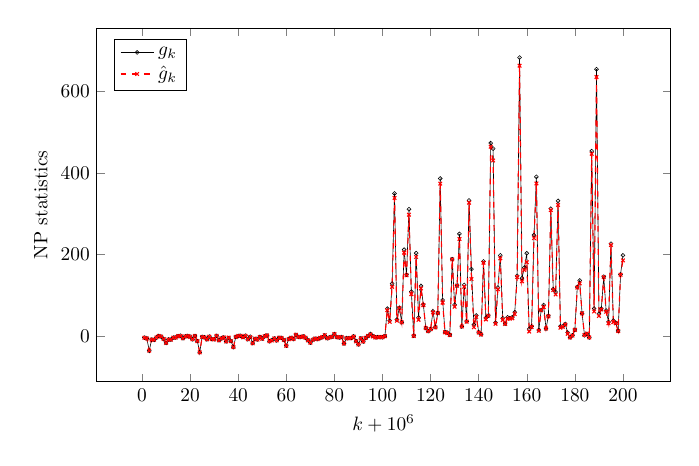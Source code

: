 \begin{tikzpicture}[scale=0.7, ]
\begin{axis}[legend pos = {north west}, ylabel = {NP statistics}, xlabel = {$k+10^6$},
width=12cm,
height=8cm,
]\addplot [mark = o,mark size = 1.0, black,style={line width=0.3pt}]coordinates {
(1.0, -2.777)
(2.0, -4.505)
(3.0, -34.717)
(4.0, -7.72)
(5.0, -8.288)
(6.0, -2.495)
(7.0, 1.346)
(8.0, -0.434)
(9.0, -6.253)
(10.0, -15.738)
(11.0, -7.454)
(12.0, -7.68)
(13.0, -2.592)
(14.0, -2.552)
(15.0, 0.93)
(16.0, 1.89)
(17.0, -4.342)
(18.0, 0.486)
(19.0, 1.323)
(20.0, -0.26)
(21.0, -6.703)
(22.0, 1.229)
(23.0, -11.091)
(24.0, -38.702)
(25.0, -0.682)
(26.0, -1.591)
(27.0, -7.072)
(28.0, -0.059)
(29.0, -5.969)
(30.0, -6.692)
(31.0, 1.549)
(32.0, -9.074)
(33.0, -4.42)
(34.0, -2.519)
(35.0, -11.959)
(36.0, -3.886)
(37.0, -11.257)
(38.0, -26.041)
(39.0, -0.987)
(40.0, 1.371)
(41.0, 1.725)
(42.0, -1.049)
(43.0, 2.004)
(44.0, -6.845)
(45.0, -0.558)
(46.0, -16.035)
(47.0, -5.696)
(48.0, -7.096)
(49.0, -0.959)
(50.0, -5.115)
(51.0, 0.469)
(52.0, 2.436)
(53.0, -11.526)
(54.0, -8.766)
(55.0, -4.608)
(56.0, -9.576)
(57.0, -2.881)
(58.0, -3.347)
(59.0, -8.589)
(60.0, -22.42)
(61.0, -6.043)
(62.0, -3.014)
(63.0, -6.13)
(64.0, 4.175)
(65.0, -1.026)
(66.0, -1.425)
(67.0, 0.217)
(68.0, -2.847)
(69.0, -8.963)
(70.0, -14.876)
(71.0, -7.885)
(72.0, -5.158)
(73.0, -6.236)
(74.0, -4.361)
(75.0, -1.789)
(76.0, 2.683)
(77.0, -4.354)
(78.0, -2.377)
(79.0, -0.554)
(80.0, 5.922)
(81.0, -1.299)
(82.0, -2.479)
(83.0, -1.186)
(84.0, -17.19)
(85.0, -3.782)
(86.0, -3.888)
(87.0, -3.444)
(88.0, 0.221)
(89.0, -11.304)
(90.0, -19.292)
(91.0, -4.6)
(92.0, -12.26)
(93.0, -3.641)
(94.0, 1.104)
(95.0, 6.08)
(96.0, 1.283)
(97.0, -2.097)
(98.0, -1.535)
(99.0, -1.621)
(100.0, -2.037)
(101.0, 0.735)
(102.0, 68.168)
(103.0, 38.667)
(104.0, 129.256)
(105.0, 349.676)
(106.0, 41.301)
(107.0, 69.996)
(108.0, 34.954)
(109.0, 212.244)
(110.0, 150.733)
(111.0, 311.124)
(112.0, 109.707)
(113.0, 2.037)
(114.0, 203.818)
(115.0, 46.373)
(116.0, 123.462)
(117.0, 77.582)
(118.0, 20.551)
(119.0, 13.061)
(120.0, 17.427)
(121.0, 61.521)
(122.0, 22.946)
(123.0, 57.418)
(124.0, 386.232)
(125.0, 89.23)
(126.0, 10.751)
(127.0, 9.27)
(128.0, 3.919)
(129.0, 189.202)
(130.0, 77.318)
(131.0, 124.533)
(132.0, 250.831)
(133.0, 24.386)
(134.0, 126.161)
(135.0, 37.271)
(136.0, 332.603)
(137.0, 164.792)
(138.0, 29.176)
(139.0, 51.601)
(140.0, 10.562)
(141.0, 5.312)
(142.0, 183.413)
(143.0, 45.736)
(144.0, 50.863)
(145.0, 472.758)
(146.0, 459.219)
(147.0, 33.645)
(148.0, 119.559)
(149.0, 198.462)
(150.0, 44.667)
(151.0, 31.234)
(152.0, 46.854)
(153.0, 44.943)
(154.0, 47.377)
(155.0, 59.542)
(156.0, 148.32)
(157.0, 681.873)
(158.0, 142.579)
(159.0, 168.526)
(160.0, 203.367)
(161.0, 18.227)
(162.0, 24.641)
(163.0, 247.886)
(164.0, 390.342)
(165.0, 15.683)
(166.0, 64.602)
(167.0, 76.902)
(168.0, 19.306)
(169.0, 50.572)
(170.0, 312.372)
(171.0, 115.503)
(172.0, 108.757)
(173.0, 331.649)
(174.0, 24.856)
(175.0, 25.069)
(176.0, 30.744)
(177.0, 9.771)
(178.0, -2.192)
(179.0, 3.074)
(180.0, 16.209)
(181.0, 121.109)
(182.0, 137.064)
(183.0, 56.303)
(184.0, 2.975)
(185.0, 6.431)
(186.0, -2.318)
(187.0, 453.177)
(188.0, 68.468)
(189.0, 653.38)
(190.0, 55.524)
(191.0, 67.854)
(192.0, 146.25)
(193.0, 63.264)
(194.0, 35.648)
(195.0, 226.839)
(196.0, 38.888)
(197.0, 33.476)
(198.0, 13.79)
(199.0, 151.653)
(200.0, 198.398)
};
\addlegendentry{$g_{k}$}
\addplot [mark = x, mark size = 1.3, dashed,red, style={line width=0.6pt}]coordinates {
(1.0, -2.899)
(2.0, -4.685)
(3.0, -34.475)
(4.0, -7.554)
(5.0, -7.848)
(6.0, -2.335)
(7.0, 1.369)
(8.0, -0.258)
(9.0, -6.02)
(10.0, -15.512)
(11.0, -7.423)
(12.0, -7.837)
(13.0, -2.845)
(14.0, -2.603)
(15.0, 1.001)
(16.0, 1.349)
(17.0, -4.209)
(18.0, 0.217)
(19.0, 1.31)
(20.0, -0.775)
(21.0, -6.599)
(22.0, 1.261)
(23.0, -11.213)
(24.0, -38.634)
(25.0, -1.209)
(26.0, -2.362)
(27.0, -6.697)
(28.0, -0.426)
(29.0, -6.08)
(30.0, -7.041)
(31.0, 1.614)
(32.0, -9.106)
(33.0, -4.55)
(34.0, -2.263)
(35.0, -12.006)
(36.0, -2.702)
(37.0, -11.277)
(38.0, -25.819)
(39.0, -1.063)
(40.0, 1.567)
(41.0, 1.816)
(42.0, -1.831)
(43.0, 1.707)
(44.0, -6.709)
(45.0, -1.53)
(46.0, -16.593)
(47.0, -5.239)
(48.0, -7.502)
(49.0, -1.526)
(50.0, -5.587)
(51.0, 0.565)
(52.0, 2.747)
(53.0, -11.701)
(54.0, -9.814)
(55.0, -4.522)
(56.0, -9.494)
(57.0, -3.011)
(58.0, -3.658)
(59.0, -8.367)
(60.0, -22.616)
(61.0, -6.7)
(62.0, -3.149)
(63.0, -6.192)
(64.0, 3.978)
(65.0, -0.987)
(66.0, -1.336)
(67.0, 0.216)
(68.0, -2.994)
(69.0, -9.405)
(70.0, -14.958)
(71.0, -8.159)
(72.0, -5.197)
(73.0, -6.492)
(74.0, -3.245)
(75.0, -1.383)
(76.0, 3.354)
(77.0, -4.152)
(78.0, -2.368)
(79.0, -0.821)
(80.0, 5.91)
(81.0, -1.255)
(82.0, -2.47)
(83.0, -1.17)
(84.0, -17.166)
(85.0, -4.237)
(86.0, -4.493)
(87.0, -3.5)
(88.0, -0.135)
(89.0, -11.801)
(90.0, -19.31)
(91.0, -4.564)
(92.0, -12.29)
(93.0, -3.25)
(94.0, 1.295)
(95.0, 5.226)
(96.0, 0.457)
(97.0, -2.34)
(98.0, -1.84)
(99.0, -1.201)
(100.0, -1.715)
(101.0, 0.836)
(102.0, 64.232)
(103.0, 35.762)
(104.0, 121.446)
(105.0, 338.745)
(106.0, 38.736)
(107.0, 69.603)
(108.0, 34.645)
(109.0, 205.105)
(110.0, 149.623)
(111.0, 297.685)
(112.0, 103.674)
(113.0, 1.274)
(114.0, 194.348)
(115.0, 40.725)
(116.0, 117.533)
(117.0, 76.839)
(118.0, 20.504)
(119.0, 13.283)
(120.0, 18.005)
(121.0, 59.002)
(122.0, 22.237)
(123.0, 57.128)
(124.0, 373.7)
(125.0, 82.875)
(126.0, 10.476)
(127.0, 8.305)
(128.0, 3.595)
(129.0, 188.583)
(130.0, 72.741)
(131.0, 124.255)
(132.0, 238.338)
(133.0, 24.371)
(134.0, 121.489)
(135.0, 36.298)
(136.0, 327.206)
(137.0, 140.468)
(138.0, 22.6)
(139.0, 48.054)
(140.0, 9.811)
(141.0, 4.771)
(142.0, 180.322)
(143.0, 41.855)
(144.0, 50.898)
(145.0, 463.912)
(146.0, 430.229)
(147.0, 31.03)
(148.0, 115.59)
(149.0, 191.069)
(150.0, 40.272)
(151.0, 30.908)
(152.0, 43.391)
(153.0, 43.751)
(154.0, 44.506)
(155.0, 54.667)
(156.0, 145.336)
(157.0, 662.049)
(158.0, 135.004)
(159.0, 162.554)
(160.0, 181.51)
(161.0, 12.231)
(162.0, 23.009)
(163.0, 240.436)
(164.0, 374.118)
(165.0, 13.969)
(166.0, 64.091)
(167.0, 71.857)
(168.0, 19.658)
(169.0, 49.313)
(170.0, 309.139)
(171.0, 113.303)
(172.0, 102.611)
(173.0, 321.62)
(174.0, 21.5)
(175.0, 23.691)
(176.0, 29.196)
(177.0, 6.682)
(178.0, -2.365)
(179.0, 2.319)
(180.0, 16.241)
(181.0, 119.659)
(182.0, 129.659)
(183.0, 56.691)
(184.0, 3.561)
(185.0, 7.323)
(186.0, -2.177)
(187.0, 446.457)
(188.0, 61.173)
(189.0, 634.399)
(190.0, 50.19)
(191.0, 66.052)
(192.0, 145.163)
(193.0, 60.641)
(194.0, 32.43)
(195.0, 223.902)
(196.0, 35.069)
(197.0, 32.386)
(198.0, 13.367)
(199.0, 151.054)
(200.0, 186.085)
};
\addlegendentry{$\hat g_k$}
\end{axis}

\end{tikzpicture}
